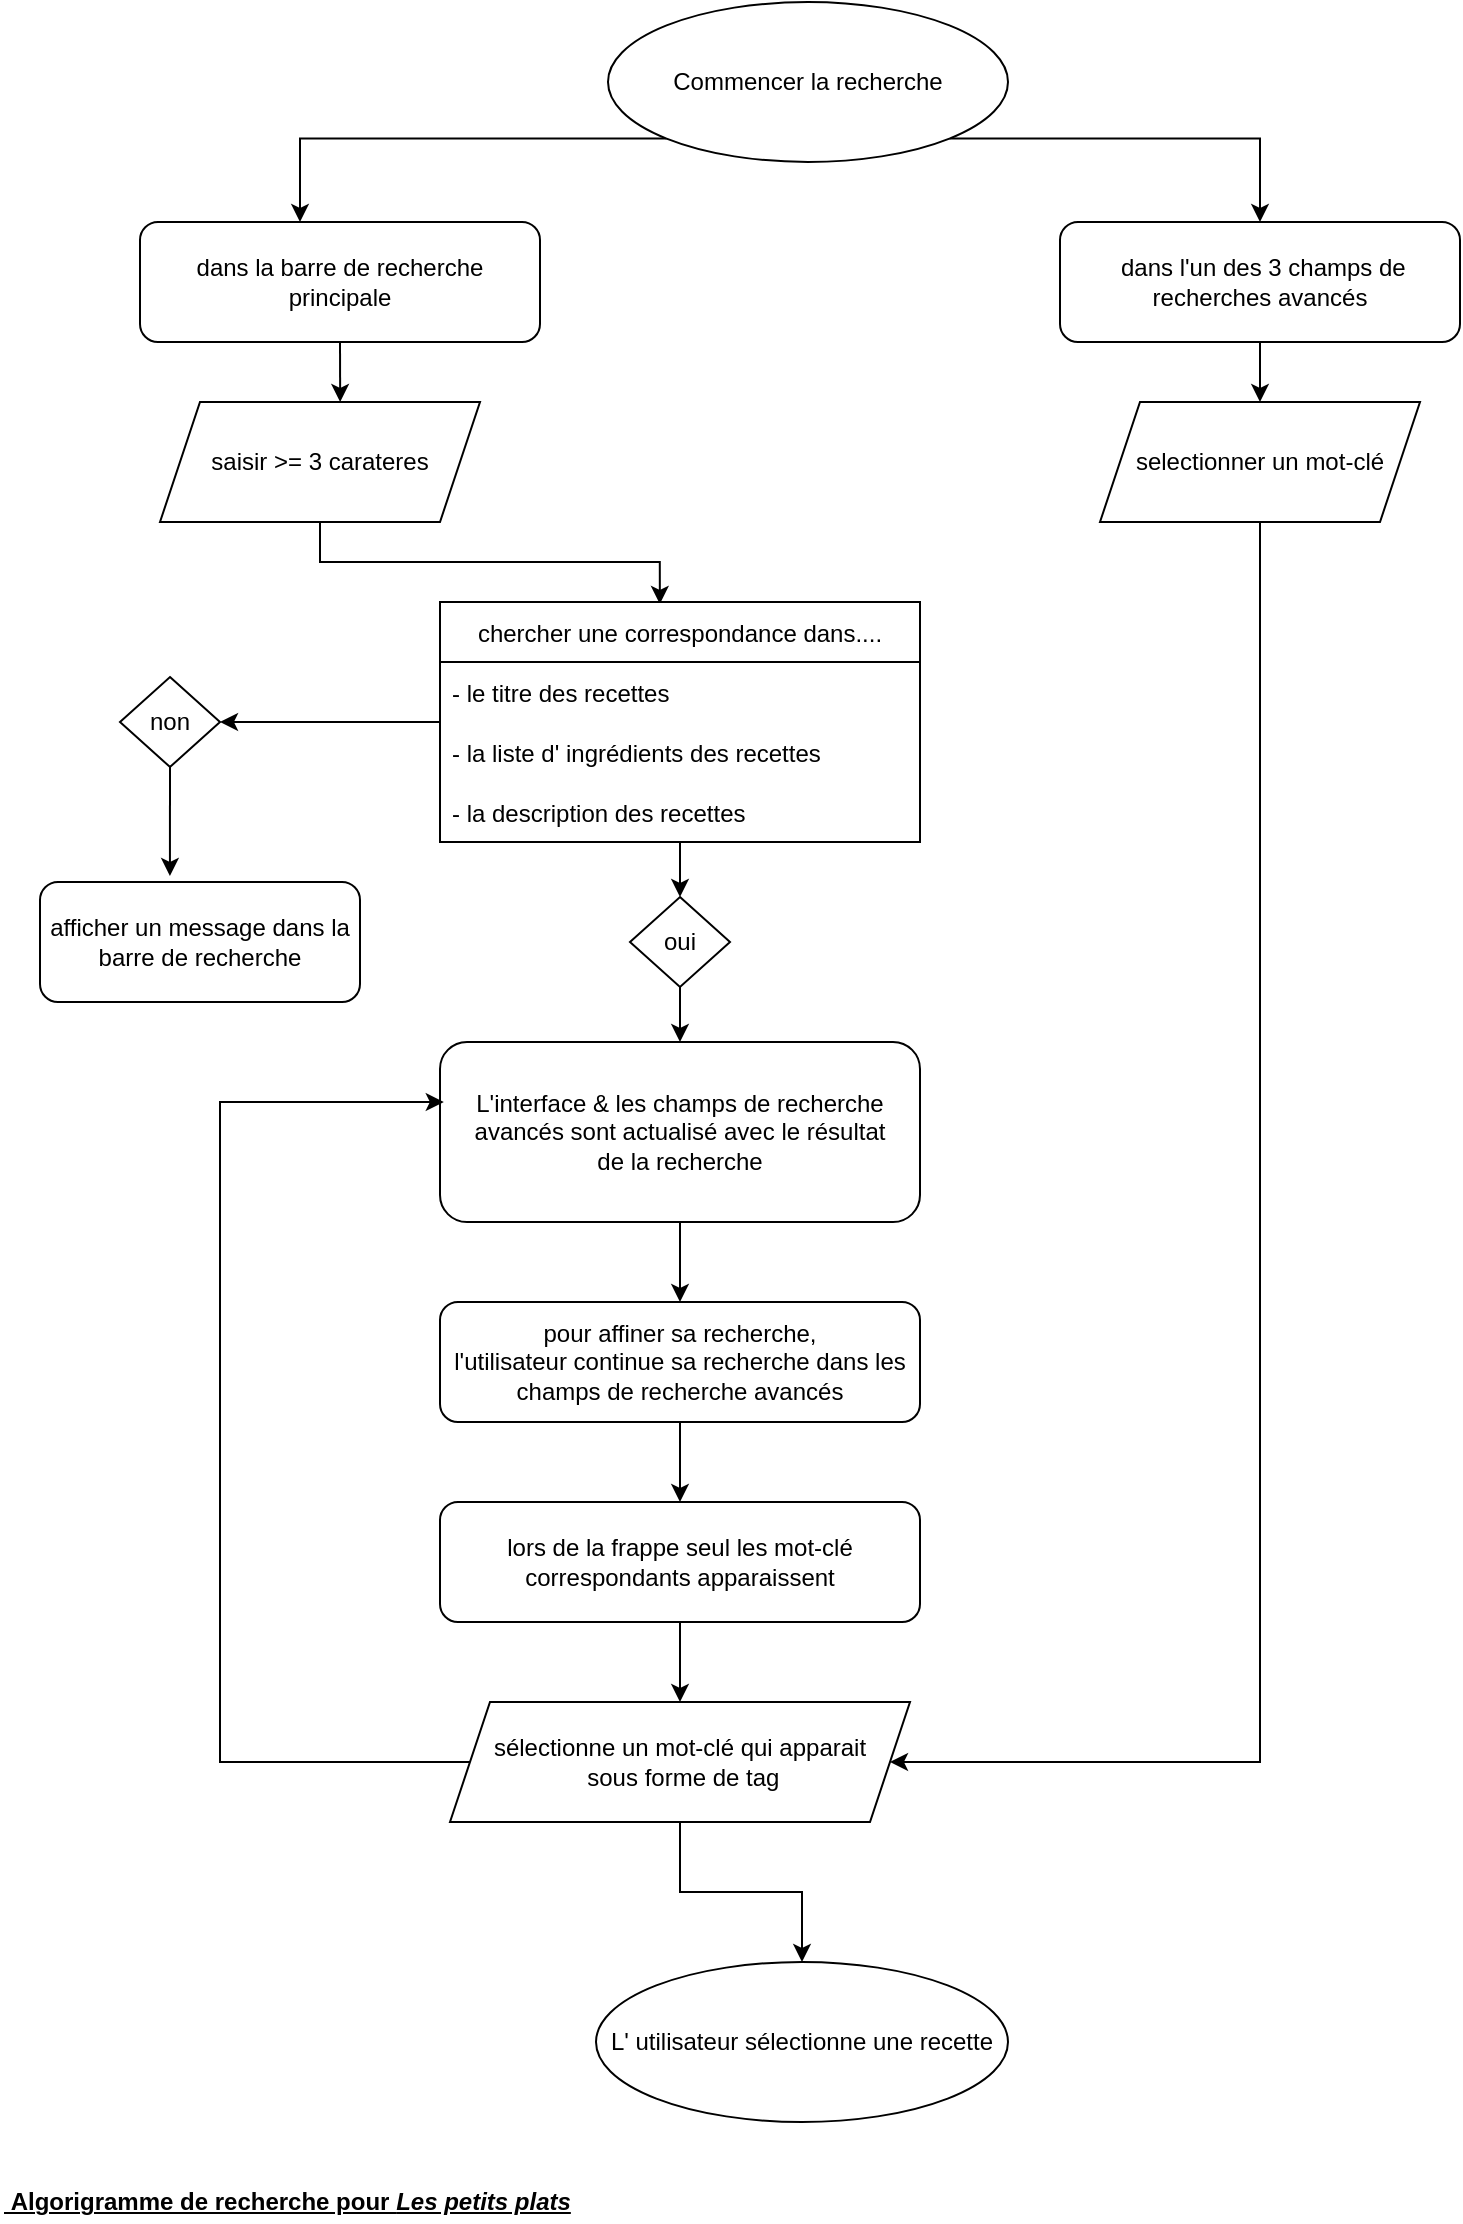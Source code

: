 <mxfile version="15.5.4" type="github">
  <diagram id="C5RBs43oDa-KdzZeNtuy" name="Page-1">
    <mxGraphModel dx="1422" dy="762" grid="1" gridSize="10" guides="1" tooltips="1" connect="1" arrows="1" fold="1" page="1" pageScale="1" pageWidth="827" pageHeight="1169" math="0" shadow="0">
      <root>
        <mxCell id="WIyWlLk6GJQsqaUBKTNV-0" />
        <mxCell id="WIyWlLk6GJQsqaUBKTNV-1" parent="WIyWlLk6GJQsqaUBKTNV-0" />
        <mxCell id="AaQVSdDZyxHcfwArJzsr-11" style="edgeStyle=orthogonalEdgeStyle;rounded=0;orthogonalLoop=1;jettySize=auto;html=1;exitX=0.5;exitY=1;exitDx=0;exitDy=0;entryX=0.5;entryY=0;entryDx=0;entryDy=0;" edge="1" parent="WIyWlLk6GJQsqaUBKTNV-1" source="AaQVSdDZyxHcfwArJzsr-0" target="AaQVSdDZyxHcfwArJzsr-9">
          <mxGeometry relative="1" as="geometry" />
        </mxCell>
        <mxCell id="AaQVSdDZyxHcfwArJzsr-0" value="&amp;nbsp;dans l&#39;un des 3 champs de recherches avancés" style="rounded=1;whiteSpace=wrap;html=1;" vertex="1" parent="WIyWlLk6GJQsqaUBKTNV-1">
          <mxGeometry x="540" y="160" width="200" height="60" as="geometry" />
        </mxCell>
        <mxCell id="AaQVSdDZyxHcfwArJzsr-10" style="edgeStyle=orthogonalEdgeStyle;rounded=0;orthogonalLoop=1;jettySize=auto;html=1;exitX=0.5;exitY=1;exitDx=0;exitDy=0;entryX=0.563;entryY=0;entryDx=0;entryDy=0;entryPerimeter=0;" edge="1" parent="WIyWlLk6GJQsqaUBKTNV-1" source="AaQVSdDZyxHcfwArJzsr-1" target="AaQVSdDZyxHcfwArJzsr-8">
          <mxGeometry relative="1" as="geometry" />
        </mxCell>
        <mxCell id="AaQVSdDZyxHcfwArJzsr-1" value="dans la barre de recherche principale" style="rounded=1;whiteSpace=wrap;html=1;shadow=0;strokeWidth=1;glass=0;" vertex="1" parent="WIyWlLk6GJQsqaUBKTNV-1">
          <mxGeometry x="80" y="160" width="200" height="60" as="geometry" />
        </mxCell>
        <mxCell id="AaQVSdDZyxHcfwArJzsr-6" style="edgeStyle=orthogonalEdgeStyle;rounded=0;orthogonalLoop=1;jettySize=auto;html=1;exitX=0;exitY=1;exitDx=0;exitDy=0;entryX=0.4;entryY=0;entryDx=0;entryDy=0;entryPerimeter=0;" edge="1" parent="WIyWlLk6GJQsqaUBKTNV-1" source="AaQVSdDZyxHcfwArJzsr-4" target="AaQVSdDZyxHcfwArJzsr-1">
          <mxGeometry relative="1" as="geometry" />
        </mxCell>
        <mxCell id="AaQVSdDZyxHcfwArJzsr-7" style="edgeStyle=orthogonalEdgeStyle;rounded=0;orthogonalLoop=1;jettySize=auto;html=1;exitX=1;exitY=1;exitDx=0;exitDy=0;entryX=0.5;entryY=0;entryDx=0;entryDy=0;" edge="1" parent="WIyWlLk6GJQsqaUBKTNV-1" source="AaQVSdDZyxHcfwArJzsr-4" target="AaQVSdDZyxHcfwArJzsr-0">
          <mxGeometry relative="1" as="geometry" />
        </mxCell>
        <mxCell id="AaQVSdDZyxHcfwArJzsr-4" value="Commencer la recherche" style="ellipse;whiteSpace=wrap;html=1;" vertex="1" parent="WIyWlLk6GJQsqaUBKTNV-1">
          <mxGeometry x="314" y="50" width="200" height="80" as="geometry" />
        </mxCell>
        <mxCell id="AaQVSdDZyxHcfwArJzsr-20" style="edgeStyle=orthogonalEdgeStyle;rounded=0;orthogonalLoop=1;jettySize=auto;html=1;exitX=0.5;exitY=1;exitDx=0;exitDy=0;entryX=0.458;entryY=0.008;entryDx=0;entryDy=0;entryPerimeter=0;" edge="1" parent="WIyWlLk6GJQsqaUBKTNV-1" source="AaQVSdDZyxHcfwArJzsr-8" target="AaQVSdDZyxHcfwArJzsr-14">
          <mxGeometry relative="1" as="geometry" />
        </mxCell>
        <mxCell id="AaQVSdDZyxHcfwArJzsr-8" value="saisir &amp;gt;= 3 carateres" style="shape=parallelogram;perimeter=parallelogramPerimeter;whiteSpace=wrap;html=1;fixedSize=1;" vertex="1" parent="WIyWlLk6GJQsqaUBKTNV-1">
          <mxGeometry x="90" y="250" width="160" height="60" as="geometry" />
        </mxCell>
        <mxCell id="AaQVSdDZyxHcfwArJzsr-40" style="edgeStyle=orthogonalEdgeStyle;rounded=0;orthogonalLoop=1;jettySize=auto;html=1;exitX=0.5;exitY=1;exitDx=0;exitDy=0;entryX=1;entryY=0.5;entryDx=0;entryDy=0;" edge="1" parent="WIyWlLk6GJQsqaUBKTNV-1" source="AaQVSdDZyxHcfwArJzsr-9" target="AaQVSdDZyxHcfwArJzsr-34">
          <mxGeometry relative="1" as="geometry">
            <mxPoint x="640" y="930" as="targetPoint" />
            <Array as="points">
              <mxPoint x="640" y="930" />
            </Array>
          </mxGeometry>
        </mxCell>
        <mxCell id="AaQVSdDZyxHcfwArJzsr-9" value="selectionner un mot-clé" style="shape=parallelogram;perimeter=parallelogramPerimeter;whiteSpace=wrap;html=1;fixedSize=1;" vertex="1" parent="WIyWlLk6GJQsqaUBKTNV-1">
          <mxGeometry x="560" y="250" width="160" height="60" as="geometry" />
        </mxCell>
        <mxCell id="AaQVSdDZyxHcfwArJzsr-22" value="" style="edgeStyle=orthogonalEdgeStyle;rounded=0;orthogonalLoop=1;jettySize=auto;html=1;" edge="1" parent="WIyWlLk6GJQsqaUBKTNV-1" source="AaQVSdDZyxHcfwArJzsr-14" target="AaQVSdDZyxHcfwArJzsr-21">
          <mxGeometry relative="1" as="geometry" />
        </mxCell>
        <mxCell id="AaQVSdDZyxHcfwArJzsr-27" value="" style="edgeStyle=orthogonalEdgeStyle;rounded=0;orthogonalLoop=1;jettySize=auto;html=1;" edge="1" parent="WIyWlLk6GJQsqaUBKTNV-1" source="AaQVSdDZyxHcfwArJzsr-14" target="AaQVSdDZyxHcfwArJzsr-26">
          <mxGeometry relative="1" as="geometry" />
        </mxCell>
        <mxCell id="AaQVSdDZyxHcfwArJzsr-14" value="chercher une correspondance dans...." style="swimlane;fontStyle=0;childLayout=stackLayout;horizontal=1;startSize=30;horizontalStack=0;resizeParent=1;resizeParentMax=0;resizeLast=0;collapsible=1;marginBottom=0;" vertex="1" parent="WIyWlLk6GJQsqaUBKTNV-1">
          <mxGeometry x="230" y="350" width="240" height="120" as="geometry" />
        </mxCell>
        <mxCell id="AaQVSdDZyxHcfwArJzsr-15" value="- le titre des recettes" style="text;strokeColor=none;fillColor=none;align=left;verticalAlign=middle;spacingLeft=4;spacingRight=4;overflow=hidden;points=[[0,0.5],[1,0.5]];portConstraint=eastwest;rotatable=0;" vertex="1" parent="AaQVSdDZyxHcfwArJzsr-14">
          <mxGeometry y="30" width="240" height="30" as="geometry" />
        </mxCell>
        <mxCell id="AaQVSdDZyxHcfwArJzsr-16" value="- la liste d&#39; ingrédients des recettes" style="text;strokeColor=none;fillColor=none;align=left;verticalAlign=middle;spacingLeft=4;spacingRight=4;overflow=hidden;points=[[0,0.5],[1,0.5]];portConstraint=eastwest;rotatable=0;" vertex="1" parent="AaQVSdDZyxHcfwArJzsr-14">
          <mxGeometry y="60" width="240" height="30" as="geometry" />
        </mxCell>
        <mxCell id="AaQVSdDZyxHcfwArJzsr-17" value="- la description des recettes" style="text;strokeColor=none;fillColor=none;align=left;verticalAlign=middle;spacingLeft=4;spacingRight=4;overflow=hidden;points=[[0,0.5],[1,0.5]];portConstraint=eastwest;rotatable=0;" vertex="1" parent="AaQVSdDZyxHcfwArJzsr-14">
          <mxGeometry y="90" width="240" height="30" as="geometry" />
        </mxCell>
        <mxCell id="AaQVSdDZyxHcfwArJzsr-18" style="edgeStyle=orthogonalEdgeStyle;rounded=0;orthogonalLoop=1;jettySize=auto;html=1;exitX=1;exitY=0.5;exitDx=0;exitDy=0;" edge="1" parent="AaQVSdDZyxHcfwArJzsr-14" source="AaQVSdDZyxHcfwArJzsr-16" target="AaQVSdDZyxHcfwArJzsr-16">
          <mxGeometry relative="1" as="geometry" />
        </mxCell>
        <mxCell id="AaQVSdDZyxHcfwArJzsr-25" style="edgeStyle=orthogonalEdgeStyle;rounded=0;orthogonalLoop=1;jettySize=auto;html=1;exitX=0.5;exitY=1;exitDx=0;exitDy=0;entryX=0.406;entryY=-0.05;entryDx=0;entryDy=0;entryPerimeter=0;" edge="1" parent="WIyWlLk6GJQsqaUBKTNV-1" source="AaQVSdDZyxHcfwArJzsr-21" target="AaQVSdDZyxHcfwArJzsr-23">
          <mxGeometry relative="1" as="geometry" />
        </mxCell>
        <mxCell id="AaQVSdDZyxHcfwArJzsr-21" value="non" style="rhombus;whiteSpace=wrap;html=1;" vertex="1" parent="WIyWlLk6GJQsqaUBKTNV-1">
          <mxGeometry x="70" y="387.5" width="50" height="45" as="geometry" />
        </mxCell>
        <mxCell id="AaQVSdDZyxHcfwArJzsr-23" value="afficher un message dans la barre de recherche" style="rounded=1;whiteSpace=wrap;html=1;" vertex="1" parent="WIyWlLk6GJQsqaUBKTNV-1">
          <mxGeometry x="30" y="490" width="160" height="60" as="geometry" />
        </mxCell>
        <mxCell id="AaQVSdDZyxHcfwArJzsr-29" value="" style="edgeStyle=orthogonalEdgeStyle;rounded=0;orthogonalLoop=1;jettySize=auto;html=1;" edge="1" parent="WIyWlLk6GJQsqaUBKTNV-1" source="AaQVSdDZyxHcfwArJzsr-26" target="AaQVSdDZyxHcfwArJzsr-28">
          <mxGeometry relative="1" as="geometry" />
        </mxCell>
        <mxCell id="AaQVSdDZyxHcfwArJzsr-26" value="oui" style="rhombus;whiteSpace=wrap;html=1;" vertex="1" parent="WIyWlLk6GJQsqaUBKTNV-1">
          <mxGeometry x="325" y="497.5" width="50" height="45" as="geometry" />
        </mxCell>
        <mxCell id="AaQVSdDZyxHcfwArJzsr-31" value="" style="edgeStyle=orthogonalEdgeStyle;rounded=0;orthogonalLoop=1;jettySize=auto;html=1;" edge="1" parent="WIyWlLk6GJQsqaUBKTNV-1" source="AaQVSdDZyxHcfwArJzsr-28" target="AaQVSdDZyxHcfwArJzsr-30">
          <mxGeometry relative="1" as="geometry" />
        </mxCell>
        <mxCell id="AaQVSdDZyxHcfwArJzsr-28" value="L&#39;interface &amp;amp; les champs de recherche avancés sont actualisé avec le résultat &lt;br&gt;de la recherche" style="rounded=1;whiteSpace=wrap;html=1;" vertex="1" parent="WIyWlLk6GJQsqaUBKTNV-1">
          <mxGeometry x="230" y="570" width="240" height="90" as="geometry" />
        </mxCell>
        <mxCell id="AaQVSdDZyxHcfwArJzsr-33" value="" style="edgeStyle=orthogonalEdgeStyle;rounded=0;orthogonalLoop=1;jettySize=auto;html=1;" edge="1" parent="WIyWlLk6GJQsqaUBKTNV-1" source="AaQVSdDZyxHcfwArJzsr-30" target="AaQVSdDZyxHcfwArJzsr-32">
          <mxGeometry relative="1" as="geometry" />
        </mxCell>
        <mxCell id="AaQVSdDZyxHcfwArJzsr-30" value="pour affiner sa recherche, &lt;br&gt;l&#39;utilisateur continue sa recherche dans les champs de recherche avancés" style="rounded=1;whiteSpace=wrap;html=1;" vertex="1" parent="WIyWlLk6GJQsqaUBKTNV-1">
          <mxGeometry x="230" y="700" width="240" height="60" as="geometry" />
        </mxCell>
        <mxCell id="AaQVSdDZyxHcfwArJzsr-35" value="" style="edgeStyle=orthogonalEdgeStyle;rounded=0;orthogonalLoop=1;jettySize=auto;html=1;" edge="1" parent="WIyWlLk6GJQsqaUBKTNV-1" source="AaQVSdDZyxHcfwArJzsr-32" target="AaQVSdDZyxHcfwArJzsr-34">
          <mxGeometry relative="1" as="geometry" />
        </mxCell>
        <mxCell id="AaQVSdDZyxHcfwArJzsr-32" value="lors de la frappe seul les mot-clé correspondants apparaissent" style="rounded=1;whiteSpace=wrap;html=1;" vertex="1" parent="WIyWlLk6GJQsqaUBKTNV-1">
          <mxGeometry x="230" y="800" width="240" height="60" as="geometry" />
        </mxCell>
        <mxCell id="AaQVSdDZyxHcfwArJzsr-36" style="edgeStyle=orthogonalEdgeStyle;rounded=0;orthogonalLoop=1;jettySize=auto;html=1;entryX=0.008;entryY=0.344;entryDx=0;entryDy=0;entryPerimeter=0;" edge="1" parent="WIyWlLk6GJQsqaUBKTNV-1" source="AaQVSdDZyxHcfwArJzsr-34" target="AaQVSdDZyxHcfwArJzsr-28">
          <mxGeometry relative="1" as="geometry">
            <mxPoint x="100" y="600" as="targetPoint" />
            <Array as="points">
              <mxPoint x="120" y="930" />
              <mxPoint x="120" y="600" />
            </Array>
          </mxGeometry>
        </mxCell>
        <mxCell id="AaQVSdDZyxHcfwArJzsr-39" style="edgeStyle=orthogonalEdgeStyle;rounded=0;orthogonalLoop=1;jettySize=auto;html=1;exitX=0.5;exitY=1;exitDx=0;exitDy=0;entryX=0.5;entryY=0;entryDx=0;entryDy=0;" edge="1" parent="WIyWlLk6GJQsqaUBKTNV-1" source="AaQVSdDZyxHcfwArJzsr-34" target="AaQVSdDZyxHcfwArJzsr-37">
          <mxGeometry relative="1" as="geometry" />
        </mxCell>
        <mxCell id="AaQVSdDZyxHcfwArJzsr-34" value="sélectionne un mot-clé qui apparait&lt;br&gt;&amp;nbsp;sous forme de tag" style="shape=parallelogram;perimeter=parallelogramPerimeter;whiteSpace=wrap;html=1;fixedSize=1;" vertex="1" parent="WIyWlLk6GJQsqaUBKTNV-1">
          <mxGeometry x="235" y="900" width="230" height="60" as="geometry" />
        </mxCell>
        <mxCell id="AaQVSdDZyxHcfwArJzsr-37" value="L&#39; utilisateur sélectionne une recette" style="ellipse;whiteSpace=wrap;html=1;" vertex="1" parent="WIyWlLk6GJQsqaUBKTNV-1">
          <mxGeometry x="308" y="1030" width="206" height="80" as="geometry" />
        </mxCell>
        <mxCell id="AaQVSdDZyxHcfwArJzsr-41" value="&amp;nbsp;Algorigramme de recherche pour &lt;i&gt;Les petits plats&lt;/i&gt;" style="text;html=1;align=left;verticalAlign=middle;resizable=0;points=[];autosize=1;strokeColor=none;fillColor=none;fontStyle=5" vertex="1" parent="WIyWlLk6GJQsqaUBKTNV-1">
          <mxGeometry x="10" y="1140" width="300" height="20" as="geometry" />
        </mxCell>
      </root>
    </mxGraphModel>
  </diagram>
</mxfile>
